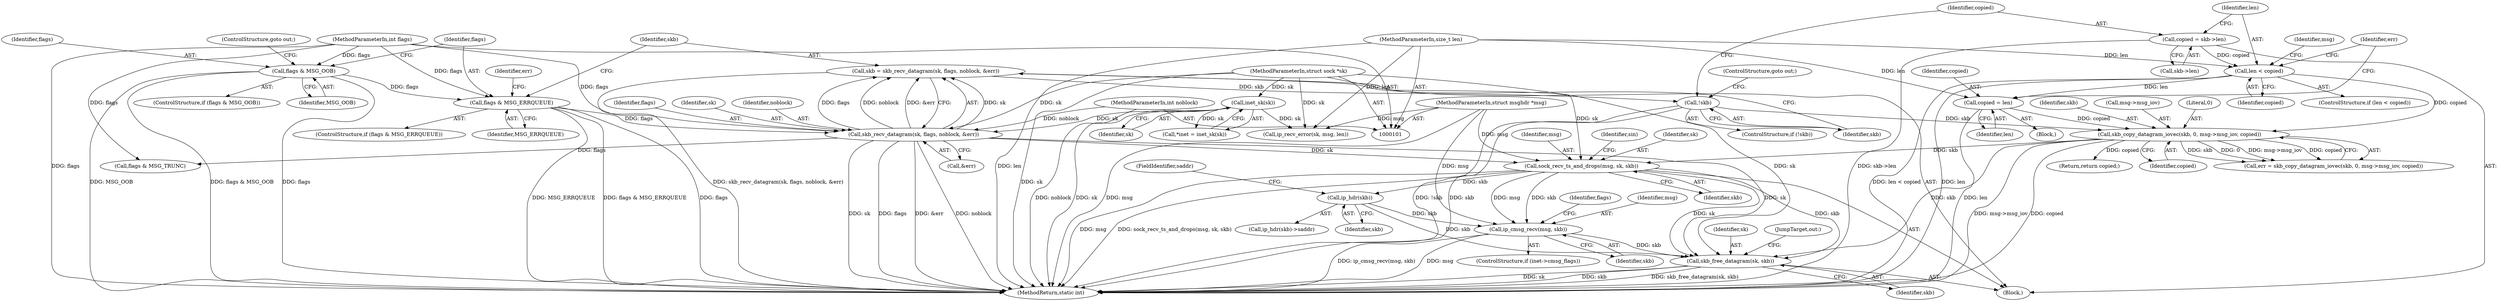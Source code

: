 digraph "0_linux_bceaa90240b6019ed73b49965eac7d167610be69_1@API" {
"1000239" [label="(Call,ip_cmsg_recv(msg, skb))"];
"1000192" [label="(Call,sock_recv_ts_and_drops(msg, sk, skb))"];
"1000104" [label="(MethodParameterIn,struct msghdr *msg)"];
"1000152" [label="(Call,skb_recv_datagram(sk, flags, noblock, &err))"];
"1000113" [label="(Call,inet_sk(sk))"];
"1000103" [label="(MethodParameterIn,struct sock *sk)"];
"1000139" [label="(Call,flags & MSG_ERRQUEUE)"];
"1000134" [label="(Call,flags & MSG_OOB)"];
"1000107" [label="(MethodParameterIn,int flags)"];
"1000106" [label="(MethodParameterIn,int noblock)"];
"1000182" [label="(Call,skb_copy_datagram_iovec(skb, 0, msg->msg_iov, copied))"];
"1000159" [label="(Call,!skb)"];
"1000150" [label="(Call,skb = skb_recv_datagram(sk, flags, noblock, &err))"];
"1000177" [label="(Call,copied = len)"];
"1000168" [label="(Call,len < copied)"];
"1000105" [label="(MethodParameterIn,size_t len)"];
"1000162" [label="(Call,copied = skb->len)"];
"1000211" [label="(Call,ip_hdr(skb))"];
"1000252" [label="(Call,skb_free_datagram(sk, skb))"];
"1000106" [label="(MethodParameterIn,int noblock)"];
"1000197" [label="(Identifier,sin)"];
"1000140" [label="(Identifier,flags)"];
"1000177" [label="(Call,copied = len)"];
"1000241" [label="(Identifier,skb)"];
"1000243" [label="(Call,flags & MSG_TRUNC)"];
"1000260" [label="(Return,return copied;)"];
"1000254" [label="(Identifier,skb)"];
"1000164" [label="(Call,skb->len)"];
"1000139" [label="(Call,flags & MSG_ERRQUEUE)"];
"1000183" [label="(Identifier,skb)"];
"1000195" [label="(Identifier,skb)"];
"1000113" [label="(Call,inet_sk(sk))"];
"1000235" [label="(ControlStructure,if (inet->cmsg_flags))"];
"1000169" [label="(Identifier,len)"];
"1000174" [label="(Identifier,msg)"];
"1000114" [label="(Identifier,sk)"];
"1000179" [label="(Identifier,len)"];
"1000170" [label="(Identifier,copied)"];
"1000194" [label="(Identifier,sk)"];
"1000180" [label="(Call,err = skb_copy_datagram_iovec(skb, 0, msg->msg_iov, copied))"];
"1000152" [label="(Call,skb_recv_datagram(sk, flags, noblock, &err))"];
"1000144" [label="(Identifier,err)"];
"1000111" [label="(Call,*inet = inet_sk(sk))"];
"1000192" [label="(Call,sock_recv_ts_and_drops(msg, sk, skb))"];
"1000160" [label="(Identifier,skb)"];
"1000163" [label="(Identifier,copied)"];
"1000213" [label="(FieldIdentifier,saddr)"];
"1000107" [label="(MethodParameterIn,int flags)"];
"1000252" [label="(Call,skb_free_datagram(sk, skb))"];
"1000158" [label="(ControlStructure,if (!skb))"];
"1000262" [label="(MethodReturn,static int)"];
"1000133" [label="(ControlStructure,if (flags & MSG_OOB))"];
"1000154" [label="(Identifier,flags)"];
"1000103" [label="(MethodParameterIn,struct sock *sk)"];
"1000151" [label="(Identifier,skb)"];
"1000109" [label="(Block,)"];
"1000193" [label="(Identifier,msg)"];
"1000181" [label="(Identifier,err)"];
"1000210" [label="(Call,ip_hdr(skb)->saddr)"];
"1000244" [label="(Identifier,flags)"];
"1000150" [label="(Call,skb = skb_recv_datagram(sk, flags, noblock, &err))"];
"1000136" [label="(Identifier,MSG_OOB)"];
"1000171" [label="(Block,)"];
"1000253" [label="(Identifier,sk)"];
"1000178" [label="(Identifier,copied)"];
"1000138" [label="(ControlStructure,if (flags & MSG_ERRQUEUE))"];
"1000137" [label="(ControlStructure,goto out;)"];
"1000240" [label="(Identifier,msg)"];
"1000167" [label="(ControlStructure,if (len < copied))"];
"1000153" [label="(Identifier,sk)"];
"1000162" [label="(Call,copied = skb->len)"];
"1000212" [label="(Identifier,skb)"];
"1000185" [label="(Call,msg->msg_iov)"];
"1000188" [label="(Identifier,copied)"];
"1000155" [label="(Identifier,noblock)"];
"1000105" [label="(MethodParameterIn,size_t len)"];
"1000104" [label="(MethodParameterIn,struct msghdr *msg)"];
"1000135" [label="(Identifier,flags)"];
"1000134" [label="(Call,flags & MSG_OOB)"];
"1000161" [label="(ControlStructure,goto out;)"];
"1000239" [label="(Call,ip_cmsg_recv(msg, skb))"];
"1000156" [label="(Call,&err)"];
"1000184" [label="(Literal,0)"];
"1000141" [label="(Identifier,MSG_ERRQUEUE)"];
"1000159" [label="(Call,!skb)"];
"1000168" [label="(Call,len < copied)"];
"1000182" [label="(Call,skb_copy_datagram_iovec(skb, 0, msg->msg_iov, copied))"];
"1000255" [label="(JumpTarget,out:)"];
"1000211" [label="(Call,ip_hdr(skb))"];
"1000145" [label="(Call,ip_recv_error(sk, msg, len))"];
"1000239" -> "1000235"  [label="AST: "];
"1000239" -> "1000241"  [label="CFG: "];
"1000240" -> "1000239"  [label="AST: "];
"1000241" -> "1000239"  [label="AST: "];
"1000244" -> "1000239"  [label="CFG: "];
"1000239" -> "1000262"  [label="DDG: ip_cmsg_recv(msg, skb)"];
"1000239" -> "1000262"  [label="DDG: msg"];
"1000192" -> "1000239"  [label="DDG: msg"];
"1000192" -> "1000239"  [label="DDG: skb"];
"1000104" -> "1000239"  [label="DDG: msg"];
"1000211" -> "1000239"  [label="DDG: skb"];
"1000239" -> "1000252"  [label="DDG: skb"];
"1000192" -> "1000109"  [label="AST: "];
"1000192" -> "1000195"  [label="CFG: "];
"1000193" -> "1000192"  [label="AST: "];
"1000194" -> "1000192"  [label="AST: "];
"1000195" -> "1000192"  [label="AST: "];
"1000197" -> "1000192"  [label="CFG: "];
"1000192" -> "1000262"  [label="DDG: msg"];
"1000192" -> "1000262"  [label="DDG: sock_recv_ts_and_drops(msg, sk, skb)"];
"1000104" -> "1000192"  [label="DDG: msg"];
"1000152" -> "1000192"  [label="DDG: sk"];
"1000103" -> "1000192"  [label="DDG: sk"];
"1000182" -> "1000192"  [label="DDG: skb"];
"1000192" -> "1000211"  [label="DDG: skb"];
"1000192" -> "1000252"  [label="DDG: sk"];
"1000192" -> "1000252"  [label="DDG: skb"];
"1000104" -> "1000101"  [label="AST: "];
"1000104" -> "1000262"  [label="DDG: msg"];
"1000104" -> "1000145"  [label="DDG: msg"];
"1000152" -> "1000150"  [label="AST: "];
"1000152" -> "1000156"  [label="CFG: "];
"1000153" -> "1000152"  [label="AST: "];
"1000154" -> "1000152"  [label="AST: "];
"1000155" -> "1000152"  [label="AST: "];
"1000156" -> "1000152"  [label="AST: "];
"1000150" -> "1000152"  [label="CFG: "];
"1000152" -> "1000262"  [label="DDG: flags"];
"1000152" -> "1000262"  [label="DDG: &err"];
"1000152" -> "1000262"  [label="DDG: noblock"];
"1000152" -> "1000262"  [label="DDG: sk"];
"1000152" -> "1000150"  [label="DDG: sk"];
"1000152" -> "1000150"  [label="DDG: flags"];
"1000152" -> "1000150"  [label="DDG: noblock"];
"1000152" -> "1000150"  [label="DDG: &err"];
"1000113" -> "1000152"  [label="DDG: sk"];
"1000103" -> "1000152"  [label="DDG: sk"];
"1000139" -> "1000152"  [label="DDG: flags"];
"1000107" -> "1000152"  [label="DDG: flags"];
"1000106" -> "1000152"  [label="DDG: noblock"];
"1000152" -> "1000243"  [label="DDG: flags"];
"1000152" -> "1000252"  [label="DDG: sk"];
"1000113" -> "1000111"  [label="AST: "];
"1000113" -> "1000114"  [label="CFG: "];
"1000114" -> "1000113"  [label="AST: "];
"1000111" -> "1000113"  [label="CFG: "];
"1000113" -> "1000262"  [label="DDG: sk"];
"1000113" -> "1000111"  [label="DDG: sk"];
"1000103" -> "1000113"  [label="DDG: sk"];
"1000113" -> "1000145"  [label="DDG: sk"];
"1000103" -> "1000101"  [label="AST: "];
"1000103" -> "1000262"  [label="DDG: sk"];
"1000103" -> "1000145"  [label="DDG: sk"];
"1000103" -> "1000252"  [label="DDG: sk"];
"1000139" -> "1000138"  [label="AST: "];
"1000139" -> "1000141"  [label="CFG: "];
"1000140" -> "1000139"  [label="AST: "];
"1000141" -> "1000139"  [label="AST: "];
"1000144" -> "1000139"  [label="CFG: "];
"1000151" -> "1000139"  [label="CFG: "];
"1000139" -> "1000262"  [label="DDG: MSG_ERRQUEUE"];
"1000139" -> "1000262"  [label="DDG: flags & MSG_ERRQUEUE"];
"1000139" -> "1000262"  [label="DDG: flags"];
"1000134" -> "1000139"  [label="DDG: flags"];
"1000107" -> "1000139"  [label="DDG: flags"];
"1000134" -> "1000133"  [label="AST: "];
"1000134" -> "1000136"  [label="CFG: "];
"1000135" -> "1000134"  [label="AST: "];
"1000136" -> "1000134"  [label="AST: "];
"1000137" -> "1000134"  [label="CFG: "];
"1000140" -> "1000134"  [label="CFG: "];
"1000134" -> "1000262"  [label="DDG: flags & MSG_OOB"];
"1000134" -> "1000262"  [label="DDG: flags"];
"1000134" -> "1000262"  [label="DDG: MSG_OOB"];
"1000107" -> "1000134"  [label="DDG: flags"];
"1000107" -> "1000101"  [label="AST: "];
"1000107" -> "1000262"  [label="DDG: flags"];
"1000107" -> "1000243"  [label="DDG: flags"];
"1000106" -> "1000101"  [label="AST: "];
"1000106" -> "1000262"  [label="DDG: noblock"];
"1000182" -> "1000180"  [label="AST: "];
"1000182" -> "1000188"  [label="CFG: "];
"1000183" -> "1000182"  [label="AST: "];
"1000184" -> "1000182"  [label="AST: "];
"1000185" -> "1000182"  [label="AST: "];
"1000188" -> "1000182"  [label="AST: "];
"1000180" -> "1000182"  [label="CFG: "];
"1000182" -> "1000262"  [label="DDG: msg->msg_iov"];
"1000182" -> "1000262"  [label="DDG: copied"];
"1000182" -> "1000180"  [label="DDG: skb"];
"1000182" -> "1000180"  [label="DDG: 0"];
"1000182" -> "1000180"  [label="DDG: msg->msg_iov"];
"1000182" -> "1000180"  [label="DDG: copied"];
"1000159" -> "1000182"  [label="DDG: skb"];
"1000177" -> "1000182"  [label="DDG: copied"];
"1000168" -> "1000182"  [label="DDG: copied"];
"1000182" -> "1000252"  [label="DDG: skb"];
"1000182" -> "1000260"  [label="DDG: copied"];
"1000159" -> "1000158"  [label="AST: "];
"1000159" -> "1000160"  [label="CFG: "];
"1000160" -> "1000159"  [label="AST: "];
"1000161" -> "1000159"  [label="CFG: "];
"1000163" -> "1000159"  [label="CFG: "];
"1000159" -> "1000262"  [label="DDG: !skb"];
"1000159" -> "1000262"  [label="DDG: skb"];
"1000150" -> "1000159"  [label="DDG: skb"];
"1000150" -> "1000109"  [label="AST: "];
"1000151" -> "1000150"  [label="AST: "];
"1000160" -> "1000150"  [label="CFG: "];
"1000150" -> "1000262"  [label="DDG: skb_recv_datagram(sk, flags, noblock, &err)"];
"1000177" -> "1000171"  [label="AST: "];
"1000177" -> "1000179"  [label="CFG: "];
"1000178" -> "1000177"  [label="AST: "];
"1000179" -> "1000177"  [label="AST: "];
"1000181" -> "1000177"  [label="CFG: "];
"1000177" -> "1000262"  [label="DDG: len"];
"1000168" -> "1000177"  [label="DDG: len"];
"1000105" -> "1000177"  [label="DDG: len"];
"1000168" -> "1000167"  [label="AST: "];
"1000168" -> "1000170"  [label="CFG: "];
"1000169" -> "1000168"  [label="AST: "];
"1000170" -> "1000168"  [label="AST: "];
"1000174" -> "1000168"  [label="CFG: "];
"1000181" -> "1000168"  [label="CFG: "];
"1000168" -> "1000262"  [label="DDG: len < copied"];
"1000168" -> "1000262"  [label="DDG: len"];
"1000105" -> "1000168"  [label="DDG: len"];
"1000162" -> "1000168"  [label="DDG: copied"];
"1000105" -> "1000101"  [label="AST: "];
"1000105" -> "1000262"  [label="DDG: len"];
"1000105" -> "1000145"  [label="DDG: len"];
"1000162" -> "1000109"  [label="AST: "];
"1000162" -> "1000164"  [label="CFG: "];
"1000163" -> "1000162"  [label="AST: "];
"1000164" -> "1000162"  [label="AST: "];
"1000169" -> "1000162"  [label="CFG: "];
"1000162" -> "1000262"  [label="DDG: skb->len"];
"1000211" -> "1000210"  [label="AST: "];
"1000211" -> "1000212"  [label="CFG: "];
"1000212" -> "1000211"  [label="AST: "];
"1000213" -> "1000211"  [label="CFG: "];
"1000211" -> "1000252"  [label="DDG: skb"];
"1000252" -> "1000109"  [label="AST: "];
"1000252" -> "1000254"  [label="CFG: "];
"1000253" -> "1000252"  [label="AST: "];
"1000254" -> "1000252"  [label="AST: "];
"1000255" -> "1000252"  [label="CFG: "];
"1000252" -> "1000262"  [label="DDG: sk"];
"1000252" -> "1000262"  [label="DDG: skb"];
"1000252" -> "1000262"  [label="DDG: skb_free_datagram(sk, skb)"];
}
